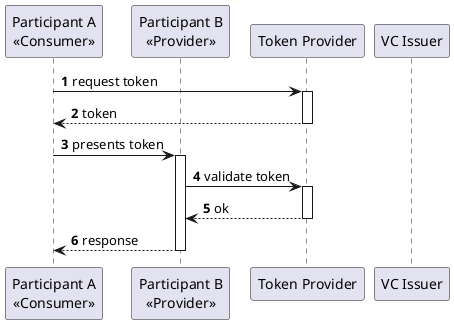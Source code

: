 @startuml

autonumber

participant "Participant A\n<<Consumer>>" as Consumer
participant "Participant B\n<<Provider>>" as Provider
participant "Token Provider" as TokenProvider
participant "VC Issuer" as Issuer


Consumer -> TokenProvider ++: request token
return token

Consumer -> Provider ++ : presents token
    Provider -> TokenProvider ++ : validate token
'    TokenProvider -> Issuer ++ : Request signature
'    return signature
    return ok
return response

@enduml